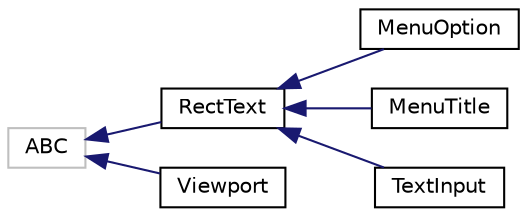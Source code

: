 digraph "Graphical Class Hierarchy"
{
 // LATEX_PDF_SIZE
  edge [fontname="Helvetica",fontsize="10",labelfontname="Helvetica",labelfontsize="10"];
  node [fontname="Helvetica",fontsize="10",shape=record];
  rankdir="LR";
  Node14 [label="ABC",height=0.2,width=0.4,color="grey75", fillcolor="white", style="filled",tooltip=" "];
  Node14 -> Node0 [dir="back",color="midnightblue",fontsize="10",style="solid",fontname="Helvetica"];
  Node0 [label="RectText",height=0.2,width=0.4,color="black", fillcolor="white", style="filled",URL="$classprimitives_1_1RectText.html",tooltip=" "];
  Node0 -> Node1 [dir="back",color="midnightblue",fontsize="10",style="solid",fontname="Helvetica"];
  Node1 [label="MenuOption",height=0.2,width=0.4,color="black", fillcolor="white", style="filled",URL="$classprimitives_1_1MenuOption.html",tooltip=" "];
  Node0 -> Node2 [dir="back",color="midnightblue",fontsize="10",style="solid",fontname="Helvetica"];
  Node2 [label="MenuTitle",height=0.2,width=0.4,color="black", fillcolor="white", style="filled",URL="$classprimitives_1_1MenuTitle.html",tooltip=" "];
  Node0 -> Node3 [dir="back",color="midnightblue",fontsize="10",style="solid",fontname="Helvetica"];
  Node3 [label="TextInput",height=0.2,width=0.4,color="black", fillcolor="white", style="filled",URL="$classprimitives_1_1TextInput.html",tooltip=" "];
  Node14 -> Node19 [dir="back",color="midnightblue",fontsize="10",style="solid",fontname="Helvetica"];
  Node19 [label="Viewport",height=0.2,width=0.4,color="black", fillcolor="white", style="filled",URL="$classviewport_1_1Viewport.html",tooltip=" "];
}
